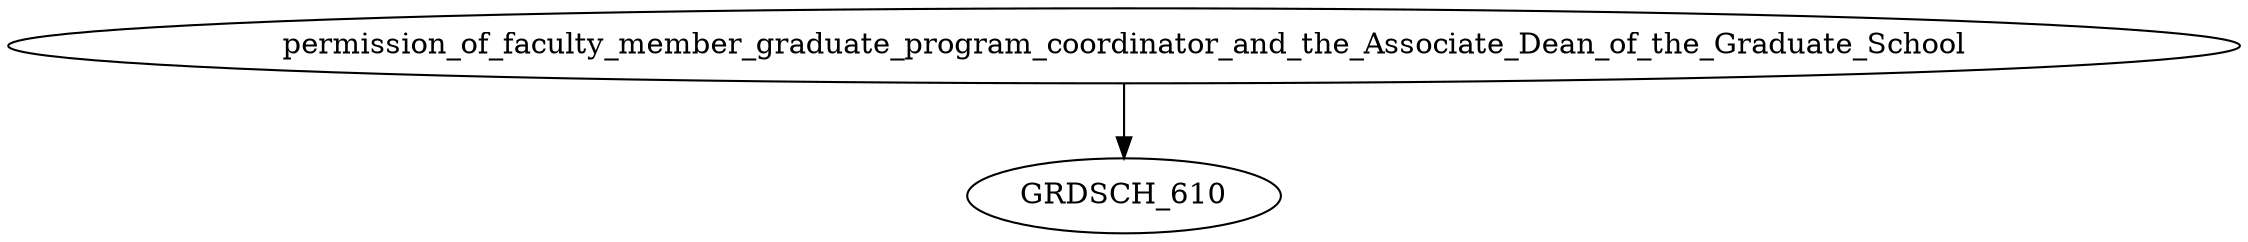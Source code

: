 digraph G {
    edge [color=black];
    permission_of_faculty_member_graduate_program_coordinator_and_the_Associate_Dean_of_the_Graduate_School -> GRDSCH_610;
}
